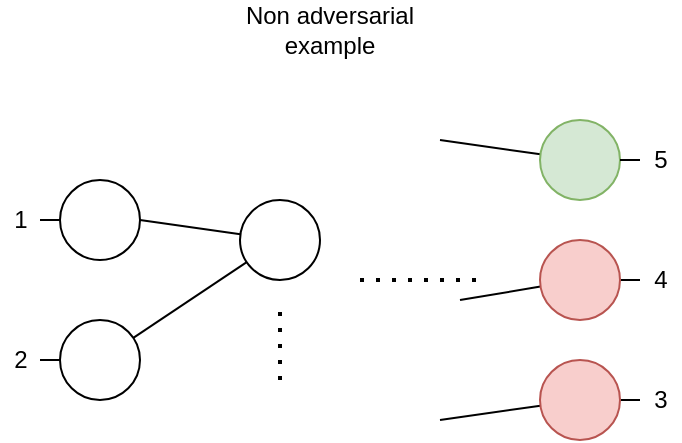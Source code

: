 <mxfile version="15.7.4" type="github">
  <diagram id="DrxBCEx4HHf6PRmIDB-f" name="Page-1">
    <mxGraphModel dx="953" dy="527" grid="1" gridSize="10" guides="1" tooltips="1" connect="1" arrows="1" fold="1" page="1" pageScale="1" pageWidth="827" pageHeight="1169" math="0" shadow="0">
      <root>
        <mxCell id="0" />
        <mxCell id="1" parent="0" />
        <mxCell id="6TlD0AtO-zM7G9cQaQTV-1" value="" style="ellipse;whiteSpace=wrap;html=1;aspect=fixed;" vertex="1" parent="1">
          <mxGeometry x="250" y="230" width="40" height="40" as="geometry" />
        </mxCell>
        <mxCell id="6TlD0AtO-zM7G9cQaQTV-30" style="edgeStyle=none;rounded=0;orthogonalLoop=1;jettySize=auto;html=1;endArrow=none;endFill=0;" edge="1" parent="1" source="6TlD0AtO-zM7G9cQaQTV-2" target="6TlD0AtO-zM7G9cQaQTV-18">
          <mxGeometry relative="1" as="geometry" />
        </mxCell>
        <mxCell id="6TlD0AtO-zM7G9cQaQTV-2" value="" style="ellipse;whiteSpace=wrap;html=1;aspect=fixed;" vertex="1" parent="1">
          <mxGeometry x="250" y="300" width="40" height="40" as="geometry" />
        </mxCell>
        <mxCell id="6TlD0AtO-zM7G9cQaQTV-3" value="Non adversarial example" style="text;html=1;strokeColor=none;fillColor=none;align=center;verticalAlign=middle;whiteSpace=wrap;rounded=0;" vertex="1" parent="1">
          <mxGeometry x="330" y="140" width="110" height="30" as="geometry" />
        </mxCell>
        <mxCell id="6TlD0AtO-zM7G9cQaQTV-34" style="edgeStyle=none;rounded=0;orthogonalLoop=1;jettySize=auto;html=1;endArrow=none;endFill=0;" edge="1" parent="1" source="6TlD0AtO-zM7G9cQaQTV-4">
          <mxGeometry relative="1" as="geometry">
            <mxPoint x="440" y="210.0" as="targetPoint" />
          </mxGeometry>
        </mxCell>
        <mxCell id="6TlD0AtO-zM7G9cQaQTV-4" value="" style="ellipse;whiteSpace=wrap;html=1;aspect=fixed;fillColor=#d5e8d4;strokeColor=#82b366;" vertex="1" parent="1">
          <mxGeometry x="490" y="200" width="40" height="40" as="geometry" />
        </mxCell>
        <mxCell id="6TlD0AtO-zM7G9cQaQTV-31" style="edgeStyle=none;rounded=0;orthogonalLoop=1;jettySize=auto;html=1;endArrow=none;endFill=0;" edge="1" parent="1" source="6TlD0AtO-zM7G9cQaQTV-5" target="6TlD0AtO-zM7G9cQaQTV-9">
          <mxGeometry relative="1" as="geometry" />
        </mxCell>
        <mxCell id="6TlD0AtO-zM7G9cQaQTV-35" style="edgeStyle=none;rounded=0;orthogonalLoop=1;jettySize=auto;html=1;endArrow=none;endFill=0;" edge="1" parent="1" source="6TlD0AtO-zM7G9cQaQTV-5">
          <mxGeometry relative="1" as="geometry">
            <mxPoint x="450" y="290.0" as="targetPoint" />
          </mxGeometry>
        </mxCell>
        <mxCell id="6TlD0AtO-zM7G9cQaQTV-5" value="" style="ellipse;whiteSpace=wrap;html=1;aspect=fixed;fillColor=#f8cecc;strokeColor=#b85450;" vertex="1" parent="1">
          <mxGeometry x="490" y="260" width="40" height="40" as="geometry" />
        </mxCell>
        <mxCell id="6TlD0AtO-zM7G9cQaQTV-32" style="edgeStyle=none;rounded=0;orthogonalLoop=1;jettySize=auto;html=1;endArrow=none;endFill=0;" edge="1" parent="1" source="6TlD0AtO-zM7G9cQaQTV-6" target="6TlD0AtO-zM7G9cQaQTV-10">
          <mxGeometry relative="1" as="geometry" />
        </mxCell>
        <mxCell id="6TlD0AtO-zM7G9cQaQTV-36" style="edgeStyle=none;rounded=0;orthogonalLoop=1;jettySize=auto;html=1;endArrow=none;endFill=0;" edge="1" parent="1" source="6TlD0AtO-zM7G9cQaQTV-6">
          <mxGeometry relative="1" as="geometry">
            <mxPoint x="440" y="350.0" as="targetPoint" />
          </mxGeometry>
        </mxCell>
        <mxCell id="6TlD0AtO-zM7G9cQaQTV-6" value="" style="ellipse;whiteSpace=wrap;html=1;aspect=fixed;fillColor=#f8cecc;strokeColor=#b85450;" vertex="1" parent="1">
          <mxGeometry x="490" y="320" width="40" height="40" as="geometry" />
        </mxCell>
        <mxCell id="6TlD0AtO-zM7G9cQaQTV-7" value="5" style="text;html=1;align=center;verticalAlign=middle;resizable=0;points=[];autosize=1;strokeColor=none;fillColor=none;" vertex="1" parent="1">
          <mxGeometry x="540" y="210" width="20" height="20" as="geometry" />
        </mxCell>
        <mxCell id="6TlD0AtO-zM7G9cQaQTV-9" value="4" style="text;html=1;align=center;verticalAlign=middle;resizable=0;points=[];autosize=1;strokeColor=none;fillColor=none;" vertex="1" parent="1">
          <mxGeometry x="540" y="270" width="20" height="20" as="geometry" />
        </mxCell>
        <mxCell id="6TlD0AtO-zM7G9cQaQTV-10" value="3" style="text;html=1;align=center;verticalAlign=middle;resizable=0;points=[];autosize=1;strokeColor=none;fillColor=none;" vertex="1" parent="1">
          <mxGeometry x="540" y="330" width="20" height="20" as="geometry" />
        </mxCell>
        <mxCell id="6TlD0AtO-zM7G9cQaQTV-11" value="1" style="text;html=1;align=center;verticalAlign=middle;resizable=0;points=[];autosize=1;strokeColor=none;fillColor=none;" vertex="1" parent="1">
          <mxGeometry x="220" y="240" width="20" height="20" as="geometry" />
        </mxCell>
        <mxCell id="6TlD0AtO-zM7G9cQaQTV-12" value="2" style="text;html=1;align=center;verticalAlign=middle;resizable=0;points=[];autosize=1;strokeColor=none;fillColor=none;" vertex="1" parent="1">
          <mxGeometry x="220" y="310" width="20" height="20" as="geometry" />
        </mxCell>
        <mxCell id="6TlD0AtO-zM7G9cQaQTV-13" value="" style="endArrow=none;html=1;rounded=0;" edge="1" parent="1" source="6TlD0AtO-zM7G9cQaQTV-11">
          <mxGeometry width="50" height="50" relative="1" as="geometry">
            <mxPoint x="200" y="300" as="sourcePoint" />
            <mxPoint x="250" y="250" as="targetPoint" />
          </mxGeometry>
        </mxCell>
        <mxCell id="6TlD0AtO-zM7G9cQaQTV-14" value="" style="endArrow=none;html=1;rounded=0;entryX=0;entryY=0.5;entryDx=0;entryDy=0;" edge="1" parent="1" source="6TlD0AtO-zM7G9cQaQTV-12" target="6TlD0AtO-zM7G9cQaQTV-2">
          <mxGeometry width="50" height="50" relative="1" as="geometry">
            <mxPoint x="410" y="320" as="sourcePoint" />
            <mxPoint x="460" y="270" as="targetPoint" />
          </mxGeometry>
        </mxCell>
        <mxCell id="6TlD0AtO-zM7G9cQaQTV-15" value="" style="endArrow=none;html=1;rounded=0;" edge="1" parent="1" source="6TlD0AtO-zM7G9cQaQTV-4" target="6TlD0AtO-zM7G9cQaQTV-7">
          <mxGeometry width="50" height="50" relative="1" as="geometry">
            <mxPoint x="390" y="310" as="sourcePoint" />
            <mxPoint x="440" y="260" as="targetPoint" />
          </mxGeometry>
        </mxCell>
        <mxCell id="6TlD0AtO-zM7G9cQaQTV-16" value="" style="endArrow=none;dashed=1;html=1;dashPattern=1 3;strokeWidth=2;rounded=0;" edge="1" parent="1">
          <mxGeometry width="50" height="50" relative="1" as="geometry">
            <mxPoint x="400" y="280" as="sourcePoint" />
            <mxPoint x="460" y="280" as="targetPoint" />
          </mxGeometry>
        </mxCell>
        <mxCell id="6TlD0AtO-zM7G9cQaQTV-17" value="" style="endArrow=none;html=1;rounded=0;" edge="1" parent="1" target="6TlD0AtO-zM7G9cQaQTV-18">
          <mxGeometry width="50" height="50" relative="1" as="geometry">
            <mxPoint x="290" y="250" as="sourcePoint" />
            <mxPoint x="340" y="220" as="targetPoint" />
          </mxGeometry>
        </mxCell>
        <mxCell id="6TlD0AtO-zM7G9cQaQTV-18" value="" style="ellipse;whiteSpace=wrap;html=1;aspect=fixed;" vertex="1" parent="1">
          <mxGeometry x="340" y="240" width="40" height="40" as="geometry" />
        </mxCell>
        <mxCell id="6TlD0AtO-zM7G9cQaQTV-33" value="" style="endArrow=none;dashed=1;html=1;dashPattern=1 3;strokeWidth=2;rounded=0;" edge="1" parent="1">
          <mxGeometry width="50" height="50" relative="1" as="geometry">
            <mxPoint x="360" y="330" as="sourcePoint" />
            <mxPoint x="360" y="290" as="targetPoint" />
          </mxGeometry>
        </mxCell>
      </root>
    </mxGraphModel>
  </diagram>
</mxfile>
